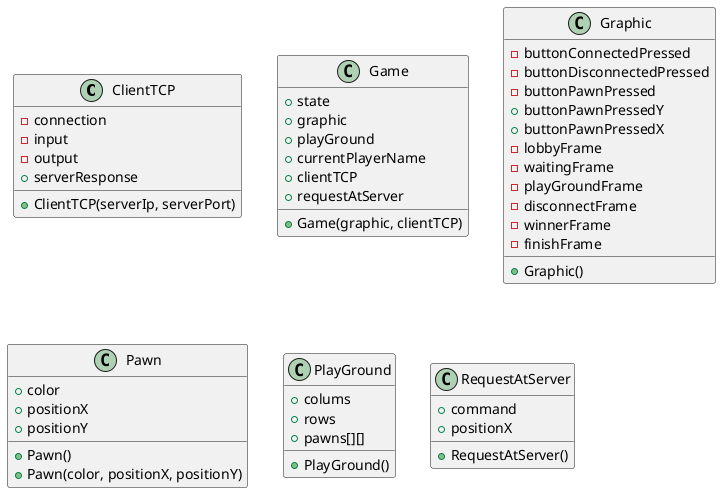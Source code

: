 @startuml Forza 4
Class "ClientTCP" {
    +ClientTCP(serverIp, serverPort)

    -connection
    -input
    -output
    +serverResponse
}

class "Game" {
    +Game(graphic, clientTCP)

    +state
    +graphic
    +playGround
    +currentPlayerName
    +clientTCP
    +requestAtServer
}

class "Graphic" {
    +Graphic()

    -buttonConnectedPressed
    -buttonDisconnectedPressed
    -buttonPawnPressed
    +buttonPawnPressedY
    +buttonPawnPressedX
    -lobbyFrame
    -waitingFrame
    -playGroundFrame
    -disconnectFrame
    -winnerFrame
    -finishFrame
}

class "Pawn" {
    +Pawn()
    +Pawn(color, positionX, positionY)

    +color
    +positionX
    +positionY
}

class "PlayGround" {
    +PlayGround()

    +colums
    +rows
    +pawns[][]
}

class "RequestAtServer" {
    +RequestAtServer()

    +command
    +positionX
}
@enduml